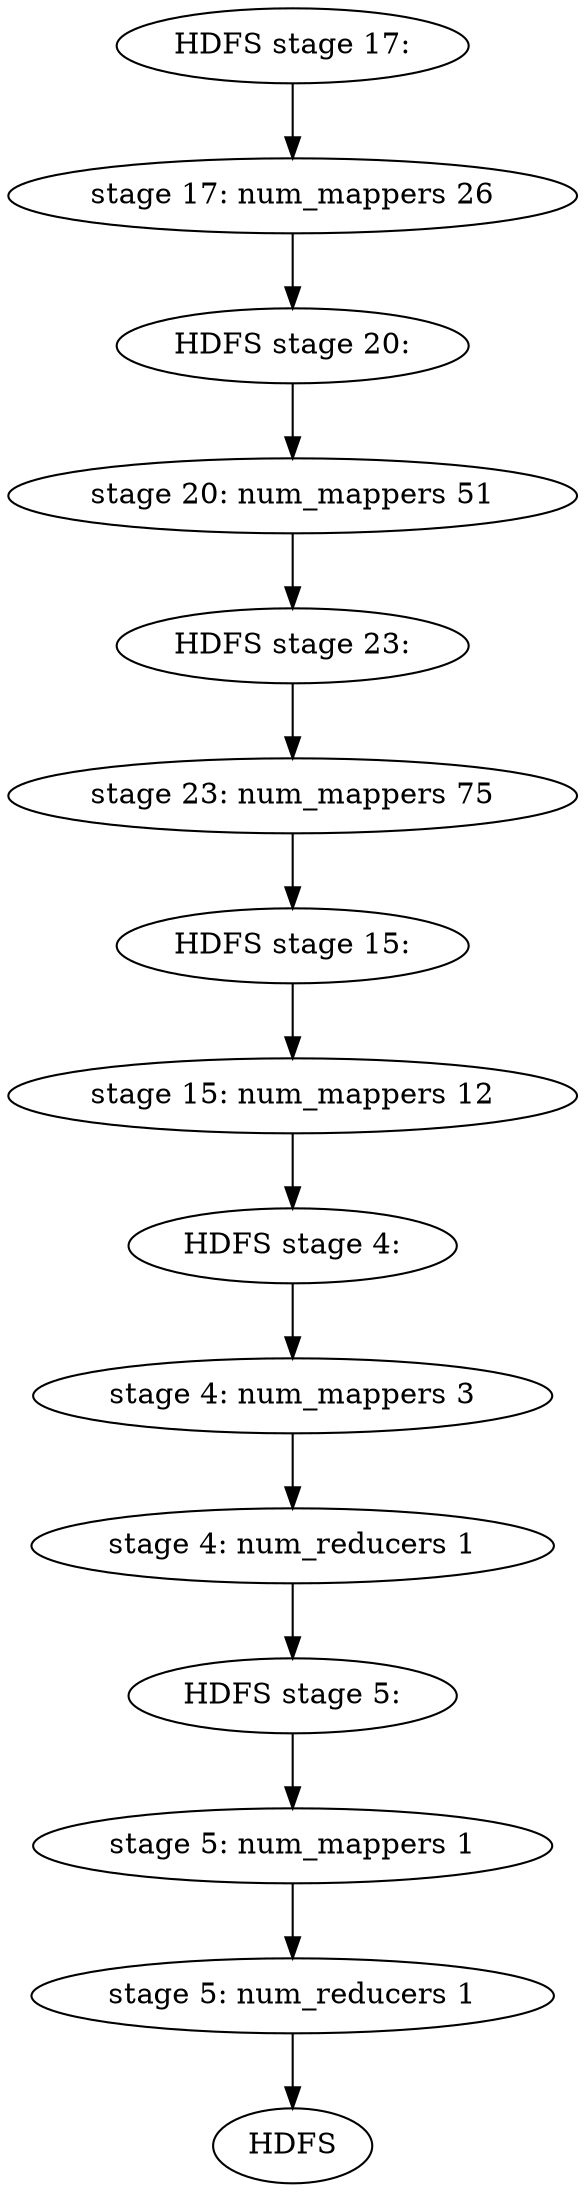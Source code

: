 digraph {
    "HDFS stage 17:" -> "stage 17: num_mappers 26"; 
    "stage 17: num_mappers 26" -> "HDFS stage 20:"; 
    "HDFS stage 20:" -> "stage 20: num_mappers 51"; 
    "stage 20: num_mappers 51" -> "HDFS stage 23:"; 
    "HDFS stage 23:" -> "stage 23: num_mappers 75"; 
    "stage 23: num_mappers 75" -> "HDFS stage 15:"; 
    "HDFS stage 15:" -> "stage 15: num_mappers 12"; 
    "stage 15: num_mappers 12" -> "HDFS stage 4:"; 
    "HDFS stage 4:"-> "stage 4: num_mappers 3"; 
    "stage 4: num_mappers 3" -> "stage 4: num_reducers 1"; 
    "stage 4: num_reducers 1" -> "HDFS stage 5:"; 
    "HDFS stage 5:"-> "stage 5: num_mappers 1"; 
    "stage 5: num_mappers 1" -> "stage 5: num_reducers 1"; 
    "stage 5: num_reducers 1" -> "HDFS"; 
}